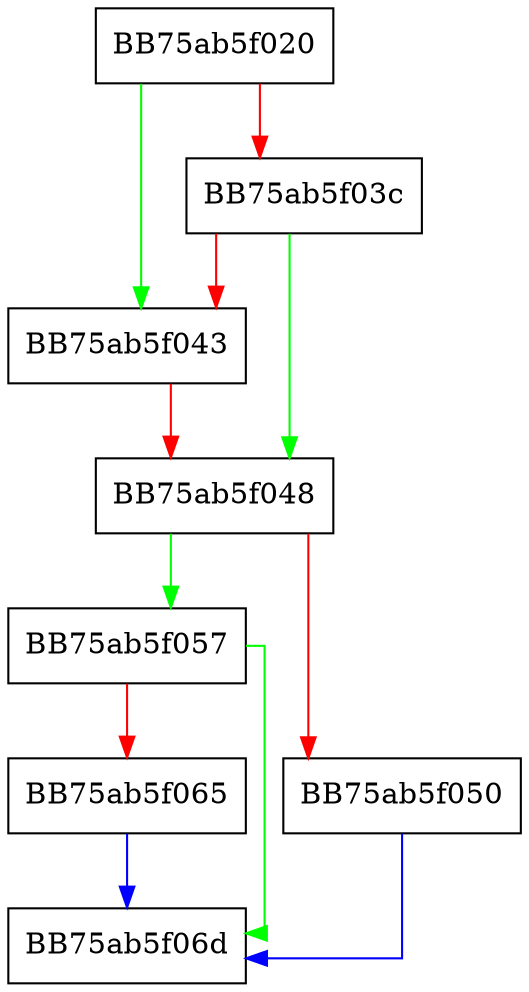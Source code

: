 digraph try_bind {
  node [shape="box"];
  graph [splines=ortho];
  BB75ab5f020 -> BB75ab5f043 [color="green"];
  BB75ab5f020 -> BB75ab5f03c [color="red"];
  BB75ab5f03c -> BB75ab5f048 [color="green"];
  BB75ab5f03c -> BB75ab5f043 [color="red"];
  BB75ab5f043 -> BB75ab5f048 [color="red"];
  BB75ab5f048 -> BB75ab5f057 [color="green"];
  BB75ab5f048 -> BB75ab5f050 [color="red"];
  BB75ab5f050 -> BB75ab5f06d [color="blue"];
  BB75ab5f057 -> BB75ab5f06d [color="green"];
  BB75ab5f057 -> BB75ab5f065 [color="red"];
  BB75ab5f065 -> BB75ab5f06d [color="blue"];
}